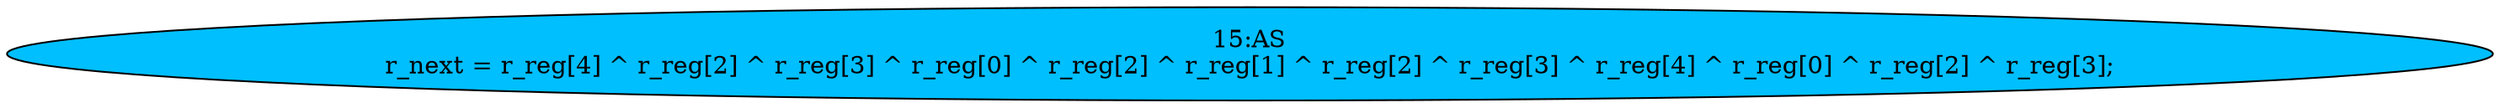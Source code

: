 strict digraph "" {
	node [label="\N"];
	"15:AS"	[ast="<pyverilog.vparser.ast.Assign object at 0x7f93a04a8610>",
		def_var="['r_next']",
		fillcolor=deepskyblue,
		label="15:AS
r_next = r_reg[4] ^ r_reg[2] ^ r_reg[3] ^ r_reg[0] ^ r_reg[2] ^ r_reg[1] ^ r_reg[2] ^ r_reg[3] ^ r_reg[4] ^ r_reg[0] ^ r_reg[\
2] ^ r_reg[3];",
		statements="[]",
		style=filled,
		typ=Assign,
		use_var="['r_reg', 'r_reg', 'r_reg', 'r_reg', 'r_reg', 'r_reg', 'r_reg', 'r_reg', 'r_reg', 'r_reg', 'r_reg', 'r_reg']"];
}
